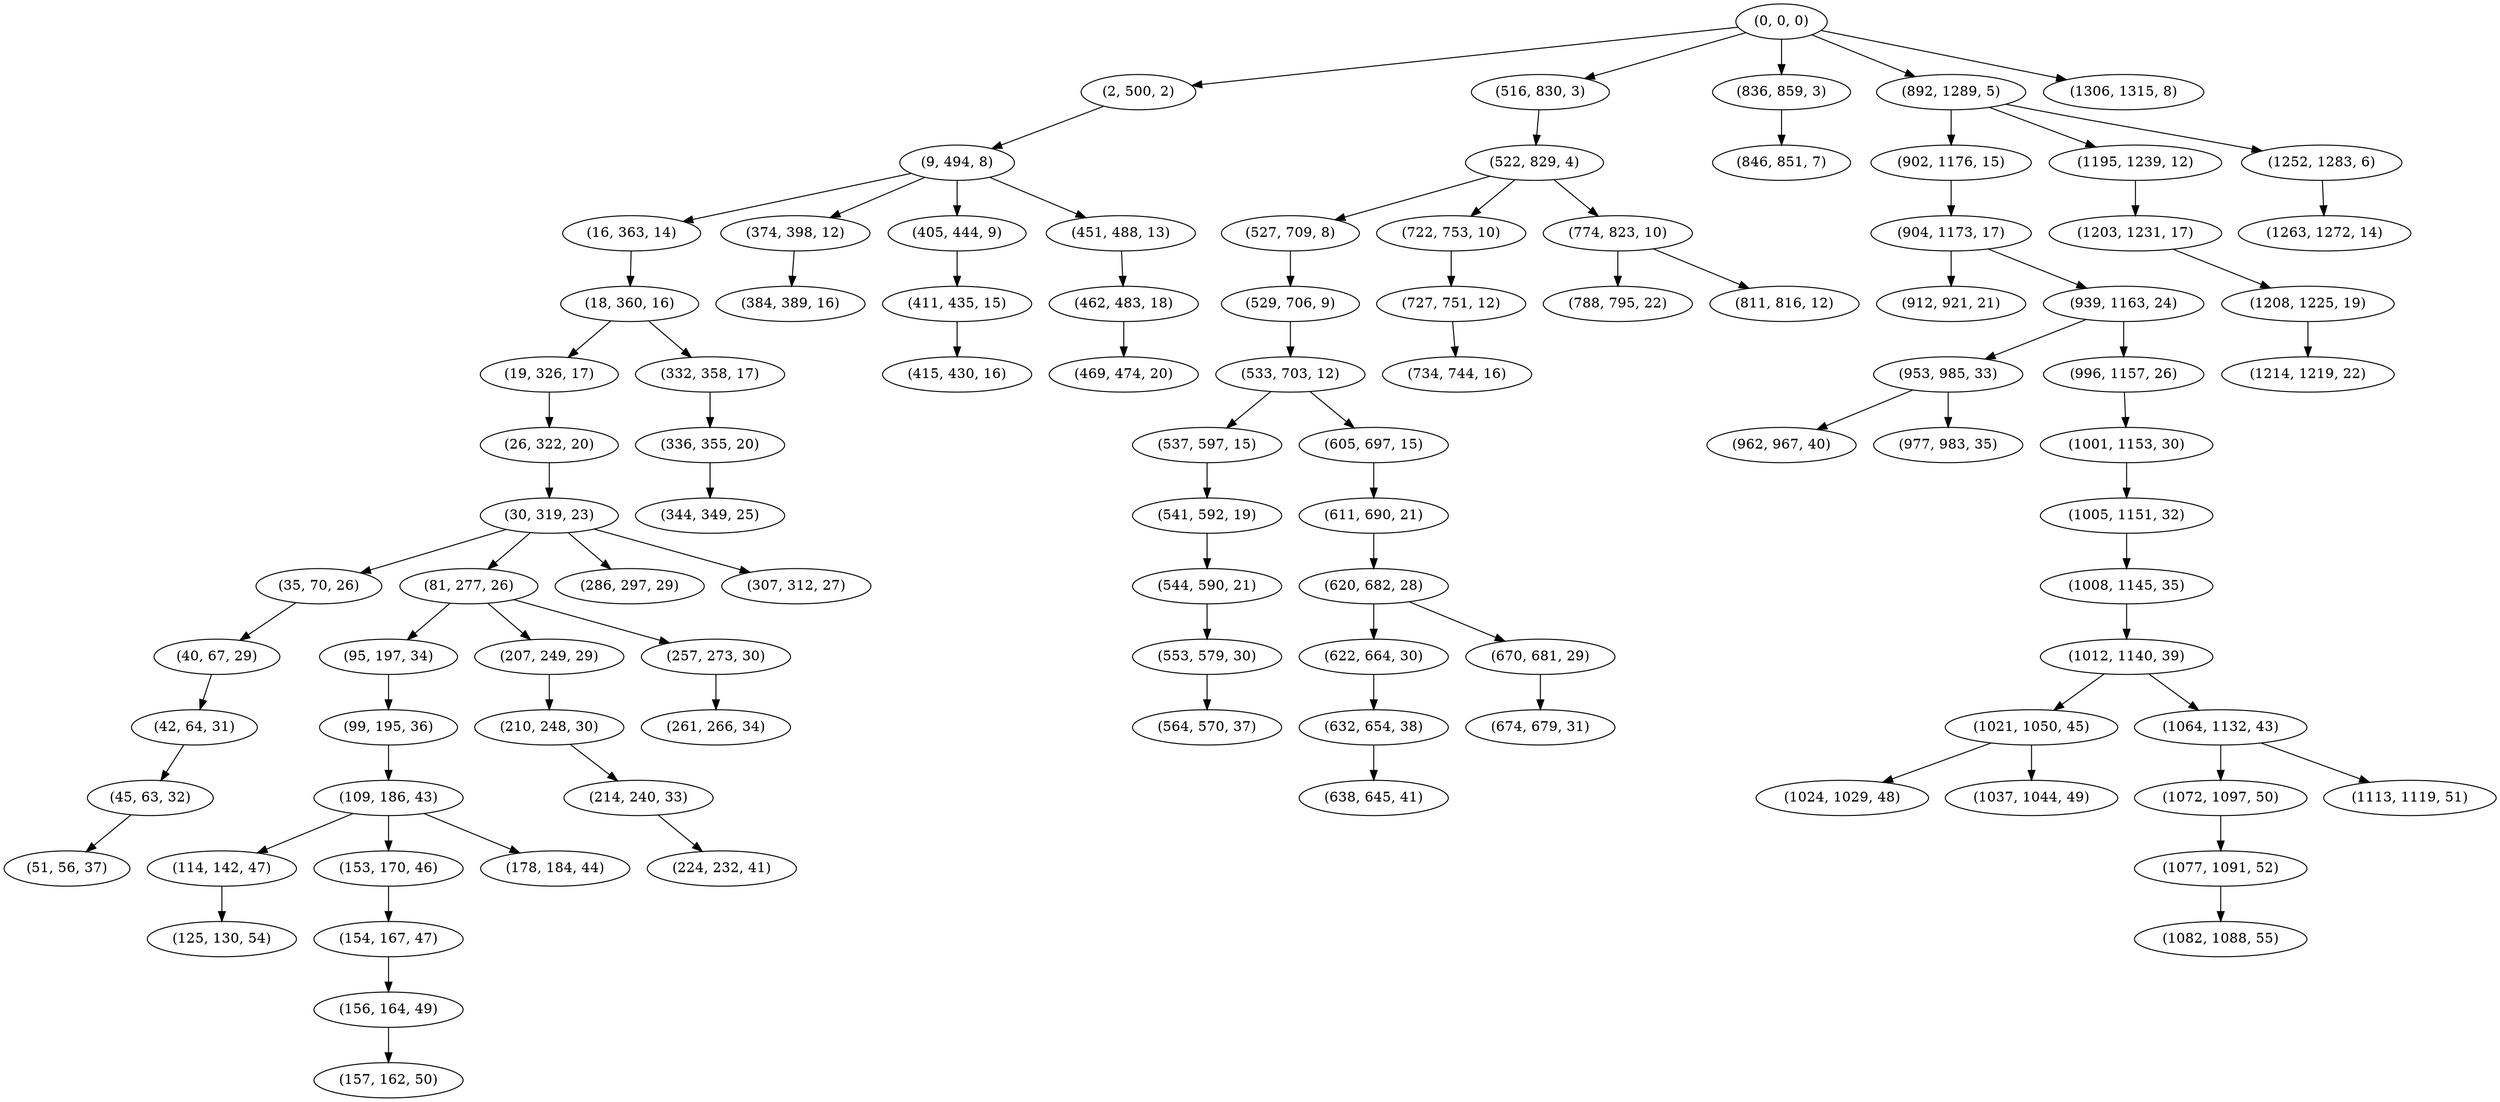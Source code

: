 digraph tree {
    "(0, 0, 0)";
    "(2, 500, 2)";
    "(9, 494, 8)";
    "(16, 363, 14)";
    "(18, 360, 16)";
    "(19, 326, 17)";
    "(26, 322, 20)";
    "(30, 319, 23)";
    "(35, 70, 26)";
    "(40, 67, 29)";
    "(42, 64, 31)";
    "(45, 63, 32)";
    "(51, 56, 37)";
    "(81, 277, 26)";
    "(95, 197, 34)";
    "(99, 195, 36)";
    "(109, 186, 43)";
    "(114, 142, 47)";
    "(125, 130, 54)";
    "(153, 170, 46)";
    "(154, 167, 47)";
    "(156, 164, 49)";
    "(157, 162, 50)";
    "(178, 184, 44)";
    "(207, 249, 29)";
    "(210, 248, 30)";
    "(214, 240, 33)";
    "(224, 232, 41)";
    "(257, 273, 30)";
    "(261, 266, 34)";
    "(286, 297, 29)";
    "(307, 312, 27)";
    "(332, 358, 17)";
    "(336, 355, 20)";
    "(344, 349, 25)";
    "(374, 398, 12)";
    "(384, 389, 16)";
    "(405, 444, 9)";
    "(411, 435, 15)";
    "(415, 430, 16)";
    "(451, 488, 13)";
    "(462, 483, 18)";
    "(469, 474, 20)";
    "(516, 830, 3)";
    "(522, 829, 4)";
    "(527, 709, 8)";
    "(529, 706, 9)";
    "(533, 703, 12)";
    "(537, 597, 15)";
    "(541, 592, 19)";
    "(544, 590, 21)";
    "(553, 579, 30)";
    "(564, 570, 37)";
    "(605, 697, 15)";
    "(611, 690, 21)";
    "(620, 682, 28)";
    "(622, 664, 30)";
    "(632, 654, 38)";
    "(638, 645, 41)";
    "(670, 681, 29)";
    "(674, 679, 31)";
    "(722, 753, 10)";
    "(727, 751, 12)";
    "(734, 744, 16)";
    "(774, 823, 10)";
    "(788, 795, 22)";
    "(811, 816, 12)";
    "(836, 859, 3)";
    "(846, 851, 7)";
    "(892, 1289, 5)";
    "(902, 1176, 15)";
    "(904, 1173, 17)";
    "(912, 921, 21)";
    "(939, 1163, 24)";
    "(953, 985, 33)";
    "(962, 967, 40)";
    "(977, 983, 35)";
    "(996, 1157, 26)";
    "(1001, 1153, 30)";
    "(1005, 1151, 32)";
    "(1008, 1145, 35)";
    "(1012, 1140, 39)";
    "(1021, 1050, 45)";
    "(1024, 1029, 48)";
    "(1037, 1044, 49)";
    "(1064, 1132, 43)";
    "(1072, 1097, 50)";
    "(1077, 1091, 52)";
    "(1082, 1088, 55)";
    "(1113, 1119, 51)";
    "(1195, 1239, 12)";
    "(1203, 1231, 17)";
    "(1208, 1225, 19)";
    "(1214, 1219, 22)";
    "(1252, 1283, 6)";
    "(1263, 1272, 14)";
    "(1306, 1315, 8)";
    "(0, 0, 0)" -> "(2, 500, 2)";
    "(0, 0, 0)" -> "(516, 830, 3)";
    "(0, 0, 0)" -> "(836, 859, 3)";
    "(0, 0, 0)" -> "(892, 1289, 5)";
    "(0, 0, 0)" -> "(1306, 1315, 8)";
    "(2, 500, 2)" -> "(9, 494, 8)";
    "(9, 494, 8)" -> "(16, 363, 14)";
    "(9, 494, 8)" -> "(374, 398, 12)";
    "(9, 494, 8)" -> "(405, 444, 9)";
    "(9, 494, 8)" -> "(451, 488, 13)";
    "(16, 363, 14)" -> "(18, 360, 16)";
    "(18, 360, 16)" -> "(19, 326, 17)";
    "(18, 360, 16)" -> "(332, 358, 17)";
    "(19, 326, 17)" -> "(26, 322, 20)";
    "(26, 322, 20)" -> "(30, 319, 23)";
    "(30, 319, 23)" -> "(35, 70, 26)";
    "(30, 319, 23)" -> "(81, 277, 26)";
    "(30, 319, 23)" -> "(286, 297, 29)";
    "(30, 319, 23)" -> "(307, 312, 27)";
    "(35, 70, 26)" -> "(40, 67, 29)";
    "(40, 67, 29)" -> "(42, 64, 31)";
    "(42, 64, 31)" -> "(45, 63, 32)";
    "(45, 63, 32)" -> "(51, 56, 37)";
    "(81, 277, 26)" -> "(95, 197, 34)";
    "(81, 277, 26)" -> "(207, 249, 29)";
    "(81, 277, 26)" -> "(257, 273, 30)";
    "(95, 197, 34)" -> "(99, 195, 36)";
    "(99, 195, 36)" -> "(109, 186, 43)";
    "(109, 186, 43)" -> "(114, 142, 47)";
    "(109, 186, 43)" -> "(153, 170, 46)";
    "(109, 186, 43)" -> "(178, 184, 44)";
    "(114, 142, 47)" -> "(125, 130, 54)";
    "(153, 170, 46)" -> "(154, 167, 47)";
    "(154, 167, 47)" -> "(156, 164, 49)";
    "(156, 164, 49)" -> "(157, 162, 50)";
    "(207, 249, 29)" -> "(210, 248, 30)";
    "(210, 248, 30)" -> "(214, 240, 33)";
    "(214, 240, 33)" -> "(224, 232, 41)";
    "(257, 273, 30)" -> "(261, 266, 34)";
    "(332, 358, 17)" -> "(336, 355, 20)";
    "(336, 355, 20)" -> "(344, 349, 25)";
    "(374, 398, 12)" -> "(384, 389, 16)";
    "(405, 444, 9)" -> "(411, 435, 15)";
    "(411, 435, 15)" -> "(415, 430, 16)";
    "(451, 488, 13)" -> "(462, 483, 18)";
    "(462, 483, 18)" -> "(469, 474, 20)";
    "(516, 830, 3)" -> "(522, 829, 4)";
    "(522, 829, 4)" -> "(527, 709, 8)";
    "(522, 829, 4)" -> "(722, 753, 10)";
    "(522, 829, 4)" -> "(774, 823, 10)";
    "(527, 709, 8)" -> "(529, 706, 9)";
    "(529, 706, 9)" -> "(533, 703, 12)";
    "(533, 703, 12)" -> "(537, 597, 15)";
    "(533, 703, 12)" -> "(605, 697, 15)";
    "(537, 597, 15)" -> "(541, 592, 19)";
    "(541, 592, 19)" -> "(544, 590, 21)";
    "(544, 590, 21)" -> "(553, 579, 30)";
    "(553, 579, 30)" -> "(564, 570, 37)";
    "(605, 697, 15)" -> "(611, 690, 21)";
    "(611, 690, 21)" -> "(620, 682, 28)";
    "(620, 682, 28)" -> "(622, 664, 30)";
    "(620, 682, 28)" -> "(670, 681, 29)";
    "(622, 664, 30)" -> "(632, 654, 38)";
    "(632, 654, 38)" -> "(638, 645, 41)";
    "(670, 681, 29)" -> "(674, 679, 31)";
    "(722, 753, 10)" -> "(727, 751, 12)";
    "(727, 751, 12)" -> "(734, 744, 16)";
    "(774, 823, 10)" -> "(788, 795, 22)";
    "(774, 823, 10)" -> "(811, 816, 12)";
    "(836, 859, 3)" -> "(846, 851, 7)";
    "(892, 1289, 5)" -> "(902, 1176, 15)";
    "(892, 1289, 5)" -> "(1195, 1239, 12)";
    "(892, 1289, 5)" -> "(1252, 1283, 6)";
    "(902, 1176, 15)" -> "(904, 1173, 17)";
    "(904, 1173, 17)" -> "(912, 921, 21)";
    "(904, 1173, 17)" -> "(939, 1163, 24)";
    "(939, 1163, 24)" -> "(953, 985, 33)";
    "(939, 1163, 24)" -> "(996, 1157, 26)";
    "(953, 985, 33)" -> "(962, 967, 40)";
    "(953, 985, 33)" -> "(977, 983, 35)";
    "(996, 1157, 26)" -> "(1001, 1153, 30)";
    "(1001, 1153, 30)" -> "(1005, 1151, 32)";
    "(1005, 1151, 32)" -> "(1008, 1145, 35)";
    "(1008, 1145, 35)" -> "(1012, 1140, 39)";
    "(1012, 1140, 39)" -> "(1021, 1050, 45)";
    "(1012, 1140, 39)" -> "(1064, 1132, 43)";
    "(1021, 1050, 45)" -> "(1024, 1029, 48)";
    "(1021, 1050, 45)" -> "(1037, 1044, 49)";
    "(1064, 1132, 43)" -> "(1072, 1097, 50)";
    "(1064, 1132, 43)" -> "(1113, 1119, 51)";
    "(1072, 1097, 50)" -> "(1077, 1091, 52)";
    "(1077, 1091, 52)" -> "(1082, 1088, 55)";
    "(1195, 1239, 12)" -> "(1203, 1231, 17)";
    "(1203, 1231, 17)" -> "(1208, 1225, 19)";
    "(1208, 1225, 19)" -> "(1214, 1219, 22)";
    "(1252, 1283, 6)" -> "(1263, 1272, 14)";
}
